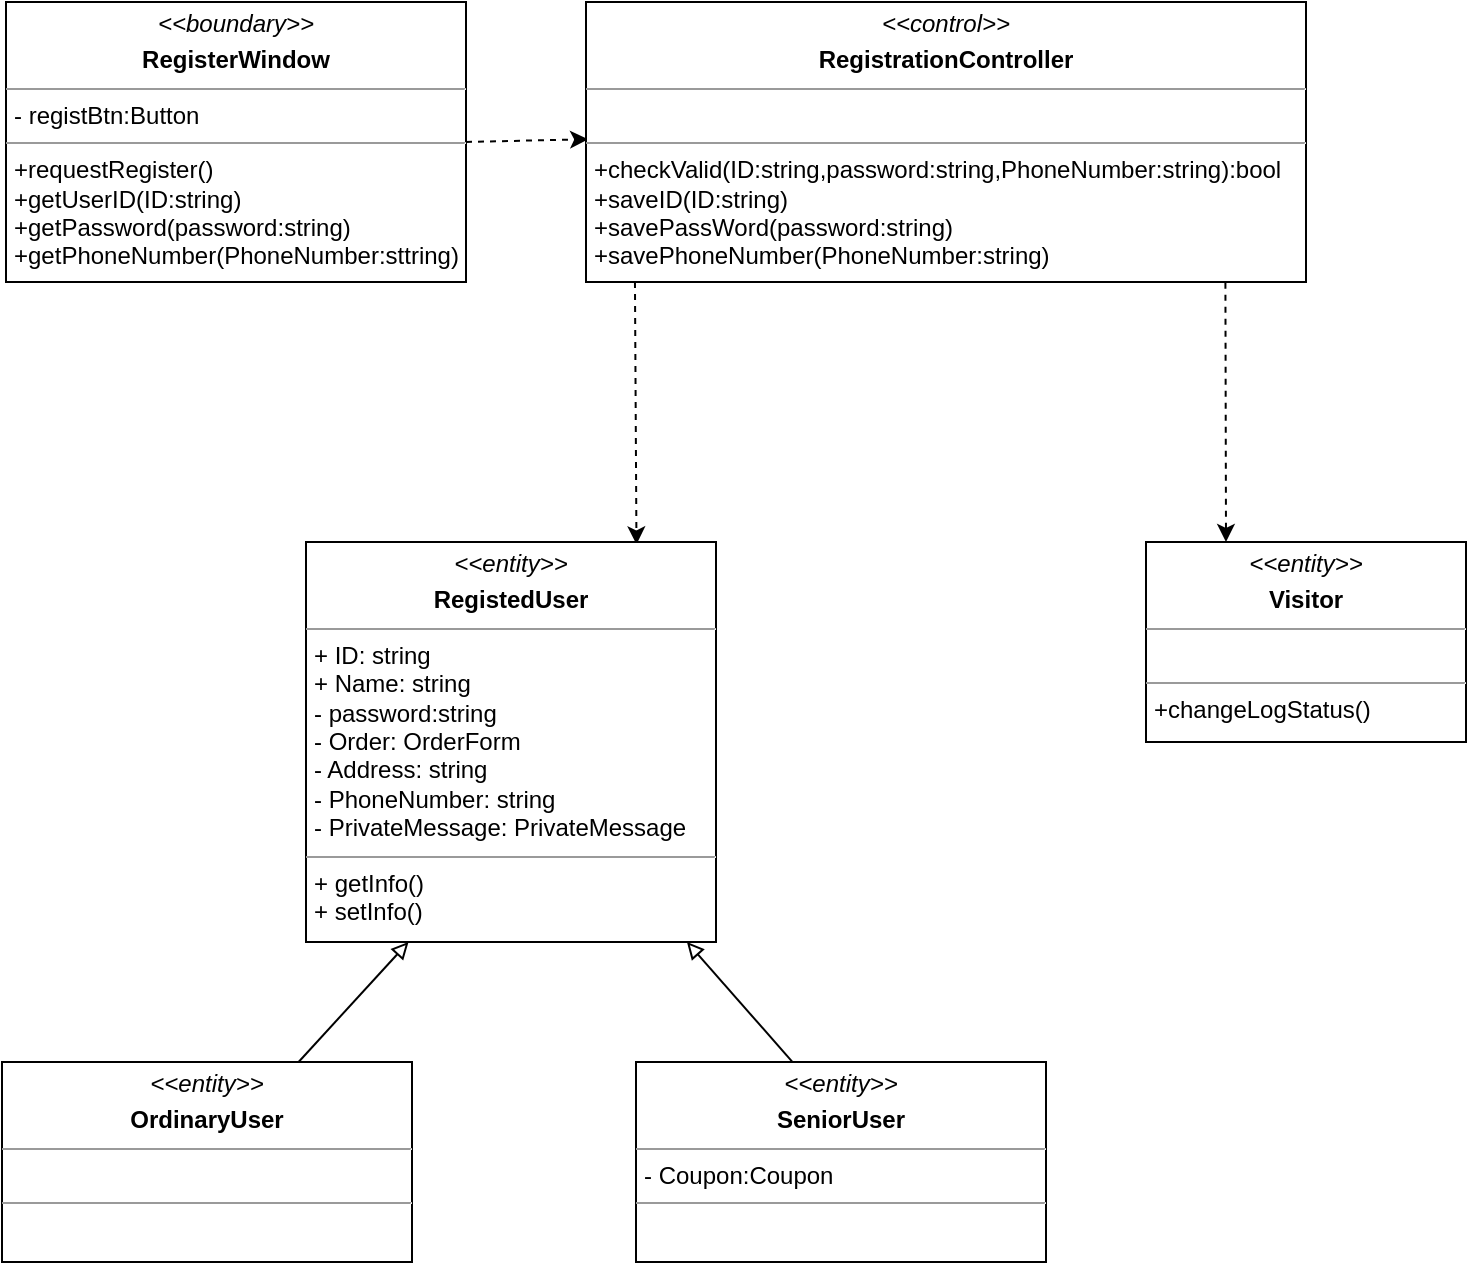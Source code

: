 <mxfile version="10.6.9" type="device"><diagram id="ClLhWUMlWfAmmXTJ0w8T" name="第 1 页"><mxGraphModel dx="703" dy="373" grid="1" gridSize="10" guides="1" tooltips="1" connect="1" arrows="1" fold="1" page="1" pageScale="1" pageWidth="827" pageHeight="1169" math="0" shadow="0"><root><mxCell id="0"/><mxCell id="1" parent="0"/><mxCell id="1uEnoL5fqxmflP84JY3b-24" style="rounded=0;orthogonalLoop=1;jettySize=auto;html=1;exitX=1;exitY=0.5;exitDx=0;exitDy=0;entryX=0.003;entryY=0.49;entryDx=0;entryDy=0;endArrow=classic;endFill=1;entryPerimeter=0;dashed=1;" parent="1" source="1uEnoL5fqxmflP84JY3b-8" target="1uEnoL5fqxmflP84JY3b-13" edge="1"><mxGeometry relative="1" as="geometry"/></mxCell><mxCell id="1uEnoL5fqxmflP84JY3b-8" value="&lt;p style=&quot;margin: 0px ; margin-top: 4px ; text-align: center&quot;&gt;&lt;i&gt;&amp;lt;&amp;lt;boundary&amp;gt;&amp;gt;&lt;/i&gt;&lt;br&gt;&lt;/p&gt;&lt;p style=&quot;margin: 0px ; margin-top: 4px ; text-align: center&quot;&gt;&lt;b&gt;RegisterWindow&lt;/b&gt;&lt;/p&gt;&lt;hr size=&quot;1&quot;&gt;&lt;p style=&quot;margin: 0px ; margin-left: 4px&quot;&gt;- registBtn:Button&lt;/p&gt;&lt;hr size=&quot;1&quot;&gt;&lt;p style=&quot;margin: 0px ; margin-left: 4px&quot;&gt;+requestRegister()&lt;/p&gt;&lt;p style=&quot;margin: 0px ; margin-left: 4px&quot;&gt;+getUserID(ID:string)&lt;/p&gt;&lt;p style=&quot;margin: 0px ; margin-left: 4px&quot;&gt;+getPassword(password:string)&lt;/p&gt;&lt;p style=&quot;margin: 0px ; margin-left: 4px&quot;&gt;+getPhoneNumber(PhoneNumber:sttring)&lt;/p&gt;&lt;p style=&quot;margin: 0px ; margin-left: 4px&quot;&gt;&lt;br&gt;&lt;/p&gt;" style="verticalAlign=top;align=left;overflow=fill;fontSize=12;fontFamily=Helvetica;html=1;" parent="1" vertex="1"><mxGeometry x="65" y="120" width="230" height="140" as="geometry"/></mxCell><mxCell id="1uEnoL5fqxmflP84JY3b-25" style="rounded=0;orthogonalLoop=1;jettySize=auto;html=1;endArrow=classic;endFill=1;exitX=0.068;exitY=1;exitDx=0;exitDy=0;exitPerimeter=0;entryX=0.806;entryY=0.006;entryDx=0;entryDy=0;entryPerimeter=0;dashed=1;" parent="1" source="1uEnoL5fqxmflP84JY3b-13" target="1uEnoL5fqxmflP84JY3b-14" edge="1"><mxGeometry relative="1" as="geometry"/></mxCell><mxCell id="1uEnoL5fqxmflP84JY3b-26" style="edgeStyle=none;rounded=0;orthogonalLoop=1;jettySize=auto;html=1;entryX=0.25;entryY=0;entryDx=0;entryDy=0;endArrow=classic;endFill=1;exitX=0.888;exitY=0.917;exitDx=0;exitDy=0;exitPerimeter=0;dashed=1;" parent="1" source="1uEnoL5fqxmflP84JY3b-13" target="1uEnoL5fqxmflP84JY3b-15" edge="1"><mxGeometry relative="1" as="geometry"/></mxCell><mxCell id="1uEnoL5fqxmflP84JY3b-13" value="&lt;p style=&quot;margin: 0px ; margin-top: 4px ; text-align: center&quot;&gt;&lt;i&gt;&amp;lt;&amp;lt;control&amp;gt;&amp;gt;&lt;/i&gt;&lt;br&gt;&lt;/p&gt;&lt;p style=&quot;margin: 0px ; margin-top: 4px ; text-align: center&quot;&gt;&lt;b&gt;RegistrationController&lt;/b&gt;&lt;/p&gt;&lt;hr size=&quot;1&quot;&gt;&lt;p style=&quot;margin: 0px ; margin-left: 4px&quot;&gt;&lt;br&gt;&lt;/p&gt;&lt;hr size=&quot;1&quot;&gt;&lt;p style=&quot;margin: 0px ; margin-left: 4px&quot;&gt;+checkValid(ID:string,password:string,PhoneNumber:string):bool&lt;/p&gt;&lt;p style=&quot;margin: 0px ; margin-left: 4px&quot;&gt;+saveID(ID:string)&lt;/p&gt;&lt;p style=&quot;margin: 0px ; margin-left: 4px&quot;&gt;+savePassWord(password:string)&lt;/p&gt;&lt;p style=&quot;margin: 0px ; margin-left: 4px&quot;&gt;+savePhoneNumber(PhoneNumber:string)&lt;/p&gt;" style="verticalAlign=top;align=left;overflow=fill;fontSize=12;fontFamily=Helvetica;html=1;" parent="1" vertex="1"><mxGeometry x="355" y="120" width="360" height="140" as="geometry"/></mxCell><mxCell id="1uEnoL5fqxmflP84JY3b-27" style="edgeStyle=none;rounded=0;orthogonalLoop=1;jettySize=auto;html=1;entryX=0.383;entryY=0.003;entryDx=0;entryDy=0;entryPerimeter=0;endArrow=none;endFill=0;startArrow=block;startFill=0;" parent="1" source="1uEnoL5fqxmflP84JY3b-14" target="1uEnoL5fqxmflP84JY3b-19" edge="1"><mxGeometry relative="1" as="geometry"/></mxCell><mxCell id="1uEnoL5fqxmflP84JY3b-29" style="edgeStyle=none;rounded=0;orthogonalLoop=1;jettySize=auto;html=1;exitX=0.25;exitY=1;exitDx=0;exitDy=0;startArrow=block;startFill=0;endArrow=none;endFill=0;" parent="1" source="1uEnoL5fqxmflP84JY3b-14" target="1uEnoL5fqxmflP84JY3b-18" edge="1"><mxGeometry relative="1" as="geometry"/></mxCell><mxCell id="1uEnoL5fqxmflP84JY3b-14" value="&lt;p style=&quot;margin: 0px ; margin-top: 4px ; text-align: center&quot;&gt;&lt;i&gt;&amp;lt;&amp;lt;entity&amp;gt;&amp;gt;&lt;/i&gt;&lt;br&gt;&lt;/p&gt;&lt;p style=&quot;margin: 0px ; margin-top: 4px ; text-align: center&quot;&gt;&lt;b&gt;RegistedUser&lt;/b&gt;&lt;/p&gt;&lt;hr size=&quot;1&quot;&gt;&lt;p style=&quot;margin: 0px ; margin-left: 4px&quot;&gt;+ ID: string&lt;br&gt;&lt;/p&gt;&lt;p style=&quot;margin: 0px ; margin-left: 4px&quot;&gt;&lt;span&gt;+ Name: string&lt;/span&gt;&lt;br&gt;&lt;/p&gt;&lt;p style=&quot;margin: 0px ; margin-left: 4px&quot;&gt;&lt;span&gt;- password:string&lt;/span&gt;&lt;/p&gt;&lt;p style=&quot;margin: 0px ; margin-left: 4px&quot;&gt;- Order: OrderForm&lt;br&gt;&lt;/p&gt;&lt;p style=&quot;margin: 0px ; margin-left: 4px&quot;&gt;- Address: string&lt;br&gt;&lt;/p&gt;&lt;p style=&quot;margin: 0px ; margin-left: 4px&quot;&gt;- PhoneNumber: string&lt;br&gt;&lt;/p&gt;&lt;p style=&quot;margin: 0px ; margin-left: 4px&quot;&gt;- PrivateMessage: PrivateMessage&lt;br&gt;&lt;/p&gt;&lt;hr size=&quot;1&quot;&gt;&lt;p style=&quot;margin: 0px ; margin-left: 4px&quot;&gt;+ getInfo()&lt;/p&gt;&lt;p style=&quot;margin: 0px ; margin-left: 4px&quot;&gt;+ setInfo()&lt;/p&gt;" style="verticalAlign=top;align=left;overflow=fill;fontSize=12;fontFamily=Helvetica;html=1;" parent="1" vertex="1"><mxGeometry x="215" y="390" width="205" height="200" as="geometry"/></mxCell><mxCell id="1uEnoL5fqxmflP84JY3b-15" value="&lt;p style=&quot;margin: 0px ; margin-top: 4px ; text-align: center&quot;&gt;&lt;i&gt;&amp;lt;&amp;lt;entity&amp;gt;&amp;gt;&lt;/i&gt;&lt;b&gt;&lt;br&gt;&lt;/b&gt;&lt;/p&gt;&lt;p style=&quot;margin: 0px ; margin-top: 4px ; text-align: center&quot;&gt;&lt;b&gt;Visitor&lt;/b&gt;&lt;/p&gt;&lt;hr size=&quot;1&quot;&gt;&lt;p style=&quot;margin: 0px ; margin-left: 4px&quot;&gt;&lt;br&gt;&lt;/p&gt;&lt;hr size=&quot;1&quot;&gt;&lt;p style=&quot;margin: 0px ; margin-left: 4px&quot;&gt;+changeLogStatus()&lt;/p&gt;" style="verticalAlign=top;align=left;overflow=fill;fontSize=12;fontFamily=Helvetica;html=1;" parent="1" vertex="1"><mxGeometry x="635" y="390" width="160" height="100" as="geometry"/></mxCell><mxCell id="1uEnoL5fqxmflP84JY3b-18" value="&lt;p style=&quot;margin: 0px ; margin-top: 4px ; text-align: center&quot;&gt;&lt;i&gt;&amp;lt;&amp;lt;entity&amp;gt;&amp;gt;&lt;/i&gt;&lt;b&gt;&lt;br&gt;&lt;/b&gt;&lt;/p&gt;&lt;p style=&quot;margin: 0px ; margin-top: 4px ; text-align: center&quot;&gt;&lt;b&gt;OrdinaryUser&lt;/b&gt;&lt;/p&gt;&lt;hr size=&quot;1&quot;&gt;&lt;p style=&quot;margin: 0px ; margin-left: 4px&quot;&gt;&lt;br&gt;&lt;/p&gt;&lt;hr size=&quot;1&quot;&gt;&lt;p style=&quot;margin: 0px ; margin-left: 4px&quot;&gt;&lt;br&gt;&lt;/p&gt;" style="verticalAlign=top;align=left;overflow=fill;fontSize=12;fontFamily=Helvetica;html=1;" parent="1" vertex="1"><mxGeometry x="63" y="650" width="205" height="100" as="geometry"/></mxCell><mxCell id="1uEnoL5fqxmflP84JY3b-19" value="&lt;p style=&quot;margin: 0px ; margin-top: 4px ; text-align: center&quot;&gt;&lt;i&gt;&amp;lt;&amp;lt;entity&amp;gt;&amp;gt;&lt;/i&gt;&lt;b&gt;&lt;br&gt;&lt;/b&gt;&lt;/p&gt;&lt;p style=&quot;margin: 0px ; margin-top: 4px ; text-align: center&quot;&gt;&lt;b&gt;SeniorUser&lt;/b&gt;&lt;/p&gt;&lt;hr size=&quot;1&quot;&gt;&lt;p style=&quot;margin: 0px ; margin-left: 4px&quot;&gt;- Coupon:Coupon&lt;/p&gt;&lt;hr size=&quot;1&quot;&gt;&lt;p style=&quot;margin: 0px ; margin-left: 4px&quot;&gt;&lt;br&gt;&lt;/p&gt;" style="verticalAlign=top;align=left;overflow=fill;fontSize=12;fontFamily=Helvetica;html=1;" parent="1" vertex="1"><mxGeometry x="380" y="650" width="205" height="100" as="geometry"/></mxCell></root></mxGraphModel></diagram></mxfile>